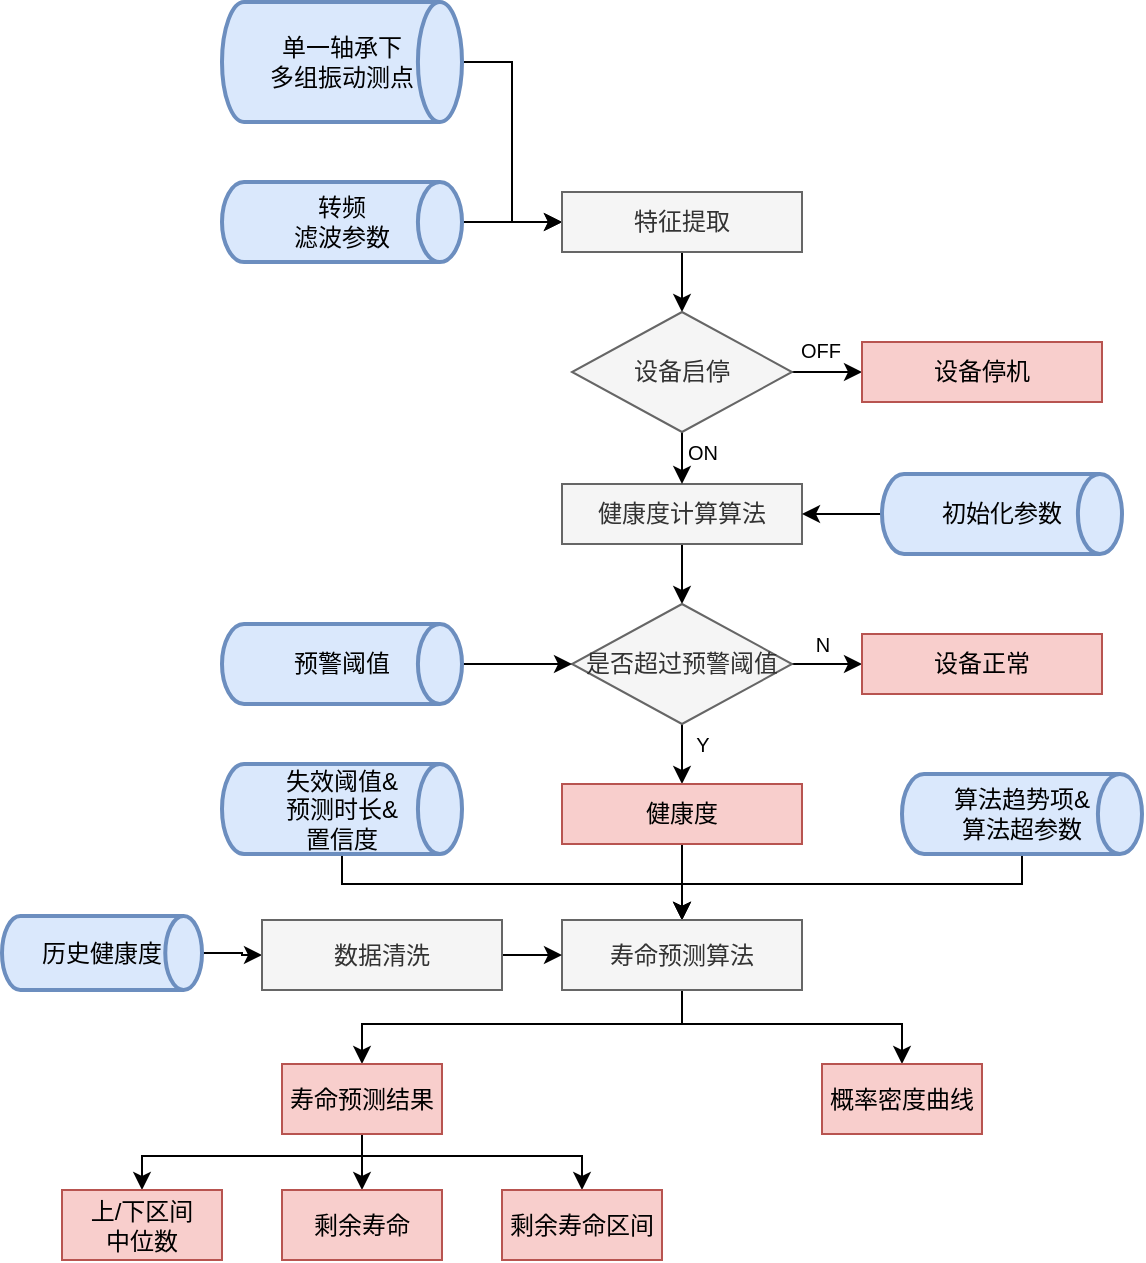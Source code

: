 <mxfile version="14.6.6" type="github">
  <diagram id="C5RBs43oDa-KdzZeNtuy" name="Page-1">
    <mxGraphModel dx="981" dy="527" grid="1" gridSize="10" guides="1" tooltips="1" connect="1" arrows="1" fold="1" page="1" pageScale="1" pageWidth="827" pageHeight="1169" math="0" shadow="0">
      <root>
        <mxCell id="WIyWlLk6GJQsqaUBKTNV-0" />
        <mxCell id="WIyWlLk6GJQsqaUBKTNV-1" parent="WIyWlLk6GJQsqaUBKTNV-0" />
        <mxCell id="xQYp_zpDM4I536Mhp9Ty-7" style="edgeStyle=orthogonalEdgeStyle;rounded=0;orthogonalLoop=1;jettySize=auto;html=1;entryX=0;entryY=0.5;entryDx=0;entryDy=0;" edge="1" parent="WIyWlLk6GJQsqaUBKTNV-1" source="xQYp_zpDM4I536Mhp9Ty-1" target="xQYp_zpDM4I536Mhp9Ty-6">
          <mxGeometry relative="1" as="geometry" />
        </mxCell>
        <mxCell id="xQYp_zpDM4I536Mhp9Ty-1" value="单一轴承下&lt;br&gt;多组振动测点" style="strokeWidth=2;html=1;shape=mxgraph.flowchart.direct_data;whiteSpace=wrap;fillColor=#dae8fc;strokeColor=#6c8ebf;" vertex="1" parent="WIyWlLk6GJQsqaUBKTNV-1">
          <mxGeometry x="220" y="99" width="120" height="60" as="geometry" />
        </mxCell>
        <mxCell id="xQYp_zpDM4I536Mhp9Ty-8" style="edgeStyle=orthogonalEdgeStyle;rounded=0;orthogonalLoop=1;jettySize=auto;html=1;entryX=0;entryY=0.5;entryDx=0;entryDy=0;" edge="1" parent="WIyWlLk6GJQsqaUBKTNV-1" source="xQYp_zpDM4I536Mhp9Ty-4" target="xQYp_zpDM4I536Mhp9Ty-6">
          <mxGeometry relative="1" as="geometry" />
        </mxCell>
        <mxCell id="xQYp_zpDM4I536Mhp9Ty-4" value="转频&lt;br&gt;滤波参数" style="strokeWidth=2;html=1;shape=mxgraph.flowchart.direct_data;whiteSpace=wrap;fillColor=#dae8fc;strokeColor=#6c8ebf;" vertex="1" parent="WIyWlLk6GJQsqaUBKTNV-1">
          <mxGeometry x="220" y="189" width="120" height="40" as="geometry" />
        </mxCell>
        <mxCell id="xQYp_zpDM4I536Mhp9Ty-57" style="edgeStyle=orthogonalEdgeStyle;rounded=0;orthogonalLoop=1;jettySize=auto;html=1;exitX=0.5;exitY=1;exitDx=0;exitDy=0;fontSize=10;" edge="1" parent="WIyWlLk6GJQsqaUBKTNV-1" source="xQYp_zpDM4I536Mhp9Ty-6" target="xQYp_zpDM4I536Mhp9Ty-56">
          <mxGeometry relative="1" as="geometry" />
        </mxCell>
        <mxCell id="xQYp_zpDM4I536Mhp9Ty-6" value="特征提取" style="rounded=0;whiteSpace=wrap;html=1;fillColor=#f5f5f5;strokeColor=#666666;fontColor=#333333;" vertex="1" parent="WIyWlLk6GJQsqaUBKTNV-1">
          <mxGeometry x="390" y="194" width="120" height="30" as="geometry" />
        </mxCell>
        <mxCell id="xQYp_zpDM4I536Mhp9Ty-16" style="edgeStyle=orthogonalEdgeStyle;rounded=0;orthogonalLoop=1;jettySize=auto;html=1;entryX=0.5;entryY=0;entryDx=0;entryDy=0;" edge="1" parent="WIyWlLk6GJQsqaUBKTNV-1" source="xQYp_zpDM4I536Mhp9Ty-10" target="xQYp_zpDM4I536Mhp9Ty-13">
          <mxGeometry relative="1" as="geometry" />
        </mxCell>
        <mxCell id="xQYp_zpDM4I536Mhp9Ty-10" value="健康度计算算法" style="rounded=0;whiteSpace=wrap;html=1;fillColor=#f5f5f5;strokeColor=#666666;fontColor=#333333;" vertex="1" parent="WIyWlLk6GJQsqaUBKTNV-1">
          <mxGeometry x="390" y="340" width="120" height="30" as="geometry" />
        </mxCell>
        <mxCell id="xQYp_zpDM4I536Mhp9Ty-17" style="edgeStyle=orthogonalEdgeStyle;rounded=0;orthogonalLoop=1;jettySize=auto;html=1;entryX=1;entryY=0.5;entryDx=0;entryDy=0;" edge="1" parent="WIyWlLk6GJQsqaUBKTNV-1" source="xQYp_zpDM4I536Mhp9Ty-11" target="xQYp_zpDM4I536Mhp9Ty-10">
          <mxGeometry relative="1" as="geometry" />
        </mxCell>
        <mxCell id="xQYp_zpDM4I536Mhp9Ty-11" value="初始化参数" style="strokeWidth=2;html=1;shape=mxgraph.flowchart.direct_data;whiteSpace=wrap;fillColor=#dae8fc;strokeColor=#6c8ebf;" vertex="1" parent="WIyWlLk6GJQsqaUBKTNV-1">
          <mxGeometry x="550" y="335" width="120" height="40" as="geometry" />
        </mxCell>
        <mxCell id="xQYp_zpDM4I536Mhp9Ty-23" style="edgeStyle=orthogonalEdgeStyle;rounded=0;orthogonalLoop=1;jettySize=auto;html=1;entryX=0.5;entryY=0;entryDx=0;entryDy=0;" edge="1" parent="WIyWlLk6GJQsqaUBKTNV-1" source="xQYp_zpDM4I536Mhp9Ty-13" target="xQYp_zpDM4I536Mhp9Ty-22">
          <mxGeometry relative="1" as="geometry" />
        </mxCell>
        <mxCell id="xQYp_zpDM4I536Mhp9Ty-26" style="edgeStyle=orthogonalEdgeStyle;rounded=0;orthogonalLoop=1;jettySize=auto;html=1;entryX=0;entryY=0.5;entryDx=0;entryDy=0;" edge="1" parent="WIyWlLk6GJQsqaUBKTNV-1" source="xQYp_zpDM4I536Mhp9Ty-13" target="xQYp_zpDM4I536Mhp9Ty-19">
          <mxGeometry relative="1" as="geometry" />
        </mxCell>
        <mxCell id="xQYp_zpDM4I536Mhp9Ty-13" value="是否超过预警阈值" style="rhombus;whiteSpace=wrap;html=1;fillColor=#f5f5f5;strokeColor=#666666;fontColor=#333333;" vertex="1" parent="WIyWlLk6GJQsqaUBKTNV-1">
          <mxGeometry x="395" y="400" width="110" height="60" as="geometry" />
        </mxCell>
        <mxCell id="xQYp_zpDM4I536Mhp9Ty-19" value="设备正常" style="rounded=0;whiteSpace=wrap;html=1;fillColor=#f8cecc;strokeColor=#b85450;" vertex="1" parent="WIyWlLk6GJQsqaUBKTNV-1">
          <mxGeometry x="540" y="415" width="120" height="30" as="geometry" />
        </mxCell>
        <mxCell id="xQYp_zpDM4I536Mhp9Ty-33" style="edgeStyle=orthogonalEdgeStyle;rounded=0;orthogonalLoop=1;jettySize=auto;html=1;entryX=0.5;entryY=0;entryDx=0;entryDy=0;" edge="1" parent="WIyWlLk6GJQsqaUBKTNV-1" source="xQYp_zpDM4I536Mhp9Ty-22" target="xQYp_zpDM4I536Mhp9Ty-30">
          <mxGeometry relative="1" as="geometry" />
        </mxCell>
        <mxCell id="xQYp_zpDM4I536Mhp9Ty-22" value="健康度" style="rounded=0;whiteSpace=wrap;html=1;fillColor=#f8cecc;strokeColor=#b85450;" vertex="1" parent="WIyWlLk6GJQsqaUBKTNV-1">
          <mxGeometry x="390" y="490" width="120" height="30" as="geometry" />
        </mxCell>
        <mxCell id="xQYp_zpDM4I536Mhp9Ty-25" style="edgeStyle=orthogonalEdgeStyle;rounded=0;orthogonalLoop=1;jettySize=auto;html=1;entryX=0;entryY=0.5;entryDx=0;entryDy=0;" edge="1" parent="WIyWlLk6GJQsqaUBKTNV-1" source="xQYp_zpDM4I536Mhp9Ty-24" target="xQYp_zpDM4I536Mhp9Ty-13">
          <mxGeometry relative="1" as="geometry" />
        </mxCell>
        <mxCell id="xQYp_zpDM4I536Mhp9Ty-24" value="预警阈值" style="strokeWidth=2;html=1;shape=mxgraph.flowchart.direct_data;whiteSpace=wrap;fillColor=#dae8fc;strokeColor=#6c8ebf;" vertex="1" parent="WIyWlLk6GJQsqaUBKTNV-1">
          <mxGeometry x="220" y="410" width="120" height="40" as="geometry" />
        </mxCell>
        <mxCell id="xQYp_zpDM4I536Mhp9Ty-31" value="" style="edgeStyle=orthogonalEdgeStyle;rounded=0;orthogonalLoop=1;jettySize=auto;html=1;entryX=0.5;entryY=0;entryDx=0;entryDy=0;" edge="1" parent="WIyWlLk6GJQsqaUBKTNV-1" source="xQYp_zpDM4I536Mhp9Ty-28" target="xQYp_zpDM4I536Mhp9Ty-30">
          <mxGeometry relative="1" as="geometry">
            <Array as="points">
              <mxPoint x="280" y="540" />
              <mxPoint x="450" y="540" />
            </Array>
          </mxGeometry>
        </mxCell>
        <mxCell id="xQYp_zpDM4I536Mhp9Ty-28" value="失效阈值&amp;amp;&lt;br&gt;预测时长&amp;amp;&lt;br&gt;置信度" style="strokeWidth=2;html=1;shape=mxgraph.flowchart.direct_data;whiteSpace=wrap;fillColor=#dae8fc;strokeColor=#6c8ebf;" vertex="1" parent="WIyWlLk6GJQsqaUBKTNV-1">
          <mxGeometry x="220" y="480" width="120" height="45" as="geometry" />
        </mxCell>
        <mxCell id="xQYp_zpDM4I536Mhp9Ty-32" style="edgeStyle=orthogonalEdgeStyle;rounded=0;orthogonalLoop=1;jettySize=auto;html=1;entryX=0.5;entryY=0;entryDx=0;entryDy=0;" edge="1" parent="WIyWlLk6GJQsqaUBKTNV-1" source="xQYp_zpDM4I536Mhp9Ty-29" target="xQYp_zpDM4I536Mhp9Ty-30">
          <mxGeometry relative="1" as="geometry">
            <mxPoint x="450" y="550" as="targetPoint" />
            <Array as="points">
              <mxPoint x="620" y="540" />
              <mxPoint x="450" y="540" />
            </Array>
          </mxGeometry>
        </mxCell>
        <mxCell id="xQYp_zpDM4I536Mhp9Ty-29" value="算法趋势项&amp;amp;&lt;br&gt;算法超参数" style="strokeWidth=2;html=1;shape=mxgraph.flowchart.direct_data;whiteSpace=wrap;fillColor=#dae8fc;strokeColor=#6c8ebf;" vertex="1" parent="WIyWlLk6GJQsqaUBKTNV-1">
          <mxGeometry x="560" y="485" width="120" height="40" as="geometry" />
        </mxCell>
        <mxCell id="xQYp_zpDM4I536Mhp9Ty-42" style="edgeStyle=orthogonalEdgeStyle;rounded=0;orthogonalLoop=1;jettySize=auto;html=1;entryX=0.5;entryY=0;entryDx=0;entryDy=0;" edge="1" parent="WIyWlLk6GJQsqaUBKTNV-1" source="xQYp_zpDM4I536Mhp9Ty-30" target="xQYp_zpDM4I536Mhp9Ty-35">
          <mxGeometry relative="1" as="geometry">
            <Array as="points">
              <mxPoint x="450" y="610" />
              <mxPoint x="290" y="610" />
            </Array>
          </mxGeometry>
        </mxCell>
        <mxCell id="xQYp_zpDM4I536Mhp9Ty-47" style="edgeStyle=orthogonalEdgeStyle;rounded=0;orthogonalLoop=1;jettySize=auto;html=1;entryX=0.5;entryY=0;entryDx=0;entryDy=0;" edge="1" parent="WIyWlLk6GJQsqaUBKTNV-1" source="xQYp_zpDM4I536Mhp9Ty-30" target="xQYp_zpDM4I536Mhp9Ty-46">
          <mxGeometry relative="1" as="geometry">
            <Array as="points">
              <mxPoint x="450" y="610" />
              <mxPoint x="560" y="610" />
            </Array>
          </mxGeometry>
        </mxCell>
        <mxCell id="xQYp_zpDM4I536Mhp9Ty-30" value="寿命预测算法" style="rounded=0;whiteSpace=wrap;html=1;fillColor=#f5f5f5;strokeColor=#666666;fontColor=#333333;" vertex="1" parent="WIyWlLk6GJQsqaUBKTNV-1">
          <mxGeometry x="390" y="558" width="120" height="35" as="geometry" />
        </mxCell>
        <mxCell id="xQYp_zpDM4I536Mhp9Ty-43" style="edgeStyle=orthogonalEdgeStyle;rounded=0;orthogonalLoop=1;jettySize=auto;html=1;entryX=0.5;entryY=0;entryDx=0;entryDy=0;" edge="1" parent="WIyWlLk6GJQsqaUBKTNV-1" source="xQYp_zpDM4I536Mhp9Ty-35" target="xQYp_zpDM4I536Mhp9Ty-40">
          <mxGeometry relative="1" as="geometry" />
        </mxCell>
        <mxCell id="xQYp_zpDM4I536Mhp9Ty-44" style="edgeStyle=orthogonalEdgeStyle;rounded=0;orthogonalLoop=1;jettySize=auto;html=1;entryX=0.5;entryY=0;entryDx=0;entryDy=0;" edge="1" parent="WIyWlLk6GJQsqaUBKTNV-1" source="xQYp_zpDM4I536Mhp9Ty-35" target="xQYp_zpDM4I536Mhp9Ty-39">
          <mxGeometry relative="1" as="geometry">
            <Array as="points">
              <mxPoint x="290" y="676" />
              <mxPoint x="180" y="676" />
            </Array>
          </mxGeometry>
        </mxCell>
        <mxCell id="xQYp_zpDM4I536Mhp9Ty-45" style="edgeStyle=orthogonalEdgeStyle;rounded=0;orthogonalLoop=1;jettySize=auto;html=1;entryX=0.5;entryY=0;entryDx=0;entryDy=0;" edge="1" parent="WIyWlLk6GJQsqaUBKTNV-1" source="xQYp_zpDM4I536Mhp9Ty-35" target="xQYp_zpDM4I536Mhp9Ty-41">
          <mxGeometry relative="1" as="geometry">
            <Array as="points">
              <mxPoint x="290" y="676" />
              <mxPoint x="400" y="676" />
            </Array>
          </mxGeometry>
        </mxCell>
        <mxCell id="xQYp_zpDM4I536Mhp9Ty-35" value="寿命预测结果" style="rounded=0;whiteSpace=wrap;html=1;fillColor=#f8cecc;strokeColor=#b85450;" vertex="1" parent="WIyWlLk6GJQsqaUBKTNV-1">
          <mxGeometry x="250" y="630" width="80" height="35" as="geometry" />
        </mxCell>
        <mxCell id="xQYp_zpDM4I536Mhp9Ty-39" value="上/下区间&lt;br&gt;中位数" style="rounded=0;whiteSpace=wrap;html=1;fillColor=#f8cecc;strokeColor=#b85450;" vertex="1" parent="WIyWlLk6GJQsqaUBKTNV-1">
          <mxGeometry x="140" y="693" width="80" height="35" as="geometry" />
        </mxCell>
        <mxCell id="xQYp_zpDM4I536Mhp9Ty-40" value="剩余寿命" style="rounded=0;whiteSpace=wrap;html=1;fillColor=#f8cecc;strokeColor=#b85450;" vertex="1" parent="WIyWlLk6GJQsqaUBKTNV-1">
          <mxGeometry x="250" y="693" width="80" height="35" as="geometry" />
        </mxCell>
        <mxCell id="xQYp_zpDM4I536Mhp9Ty-41" value="剩余寿命区间" style="rounded=0;whiteSpace=wrap;html=1;fillColor=#f8cecc;strokeColor=#b85450;" vertex="1" parent="WIyWlLk6GJQsqaUBKTNV-1">
          <mxGeometry x="360" y="693" width="80" height="35" as="geometry" />
        </mxCell>
        <mxCell id="xQYp_zpDM4I536Mhp9Ty-46" value="概率密度曲线" style="rounded=0;whiteSpace=wrap;html=1;fillColor=#f8cecc;strokeColor=#b85450;" vertex="1" parent="WIyWlLk6GJQsqaUBKTNV-1">
          <mxGeometry x="520" y="630" width="80" height="35" as="geometry" />
        </mxCell>
        <mxCell id="xQYp_zpDM4I536Mhp9Ty-52" value="N" style="text;html=1;align=center;verticalAlign=middle;resizable=0;points=[];autosize=1;strokeColor=none;fontSize=10;" vertex="1" parent="WIyWlLk6GJQsqaUBKTNV-1">
          <mxGeometry x="510" y="410" width="20" height="20" as="geometry" />
        </mxCell>
        <mxCell id="xQYp_zpDM4I536Mhp9Ty-53" value="Y" style="text;html=1;align=center;verticalAlign=middle;resizable=0;points=[];autosize=1;strokeColor=none;fontSize=10;" vertex="1" parent="WIyWlLk6GJQsqaUBKTNV-1">
          <mxGeometry x="450" y="460" width="20" height="20" as="geometry" />
        </mxCell>
        <mxCell id="xQYp_zpDM4I536Mhp9Ty-62" style="edgeStyle=orthogonalEdgeStyle;rounded=0;orthogonalLoop=1;jettySize=auto;html=1;entryX=0;entryY=0.5;entryDx=0;entryDy=0;fontSize=10;" edge="1" parent="WIyWlLk6GJQsqaUBKTNV-1" source="xQYp_zpDM4I536Mhp9Ty-54" target="xQYp_zpDM4I536Mhp9Ty-61">
          <mxGeometry relative="1" as="geometry" />
        </mxCell>
        <mxCell id="xQYp_zpDM4I536Mhp9Ty-54" value="历史健康度" style="strokeWidth=2;html=1;shape=mxgraph.flowchart.direct_data;whiteSpace=wrap;fillColor=#dae8fc;strokeColor=#6c8ebf;" vertex="1" parent="WIyWlLk6GJQsqaUBKTNV-1">
          <mxGeometry x="110" y="556" width="100" height="37" as="geometry" />
        </mxCell>
        <mxCell id="xQYp_zpDM4I536Mhp9Ty-58" style="edgeStyle=orthogonalEdgeStyle;rounded=0;orthogonalLoop=1;jettySize=auto;html=1;exitX=0.5;exitY=1;exitDx=0;exitDy=0;entryX=0.5;entryY=0;entryDx=0;entryDy=0;fontSize=10;" edge="1" parent="WIyWlLk6GJQsqaUBKTNV-1" source="xQYp_zpDM4I536Mhp9Ty-56" target="xQYp_zpDM4I536Mhp9Ty-10">
          <mxGeometry relative="1" as="geometry" />
        </mxCell>
        <mxCell id="xQYp_zpDM4I536Mhp9Ty-60" style="edgeStyle=orthogonalEdgeStyle;rounded=0;orthogonalLoop=1;jettySize=auto;html=1;exitX=1;exitY=0.5;exitDx=0;exitDy=0;fontSize=10;" edge="1" parent="WIyWlLk6GJQsqaUBKTNV-1" source="xQYp_zpDM4I536Mhp9Ty-56" target="xQYp_zpDM4I536Mhp9Ty-59">
          <mxGeometry relative="1" as="geometry" />
        </mxCell>
        <mxCell id="xQYp_zpDM4I536Mhp9Ty-56" value="设备启停" style="rhombus;whiteSpace=wrap;html=1;fillColor=#f5f5f5;strokeColor=#666666;fontColor=#333333;" vertex="1" parent="WIyWlLk6GJQsqaUBKTNV-1">
          <mxGeometry x="395" y="254" width="110" height="60" as="geometry" />
        </mxCell>
        <mxCell id="xQYp_zpDM4I536Mhp9Ty-59" value="设备停机" style="rounded=0;whiteSpace=wrap;html=1;fillColor=#f8cecc;strokeColor=#b85450;" vertex="1" parent="WIyWlLk6GJQsqaUBKTNV-1">
          <mxGeometry x="540" y="269" width="120" height="30" as="geometry" />
        </mxCell>
        <mxCell id="xQYp_zpDM4I536Mhp9Ty-63" style="edgeStyle=orthogonalEdgeStyle;rounded=0;orthogonalLoop=1;jettySize=auto;html=1;exitX=1;exitY=0.5;exitDx=0;exitDy=0;entryX=0;entryY=0.5;entryDx=0;entryDy=0;fontSize=10;" edge="1" parent="WIyWlLk6GJQsqaUBKTNV-1" source="xQYp_zpDM4I536Mhp9Ty-61" target="xQYp_zpDM4I536Mhp9Ty-30">
          <mxGeometry relative="1" as="geometry" />
        </mxCell>
        <mxCell id="xQYp_zpDM4I536Mhp9Ty-61" value="数据清洗" style="rounded=0;whiteSpace=wrap;html=1;fillColor=#f5f5f5;strokeColor=#666666;fontColor=#333333;" vertex="1" parent="WIyWlLk6GJQsqaUBKTNV-1">
          <mxGeometry x="240" y="558" width="120" height="35" as="geometry" />
        </mxCell>
        <mxCell id="xQYp_zpDM4I536Mhp9Ty-64" value="ON" style="text;html=1;align=center;verticalAlign=middle;resizable=0;points=[];autosize=1;strokeColor=none;fontSize=10;" vertex="1" parent="WIyWlLk6GJQsqaUBKTNV-1">
          <mxGeometry x="445" y="314" width="30" height="20" as="geometry" />
        </mxCell>
        <mxCell id="xQYp_zpDM4I536Mhp9Ty-66" value="OFF" style="text;html=1;align=center;verticalAlign=middle;resizable=0;points=[];autosize=1;strokeColor=none;fontSize=10;" vertex="1" parent="WIyWlLk6GJQsqaUBKTNV-1">
          <mxGeometry x="499" y="263" width="40" height="20" as="geometry" />
        </mxCell>
      </root>
    </mxGraphModel>
  </diagram>
</mxfile>
